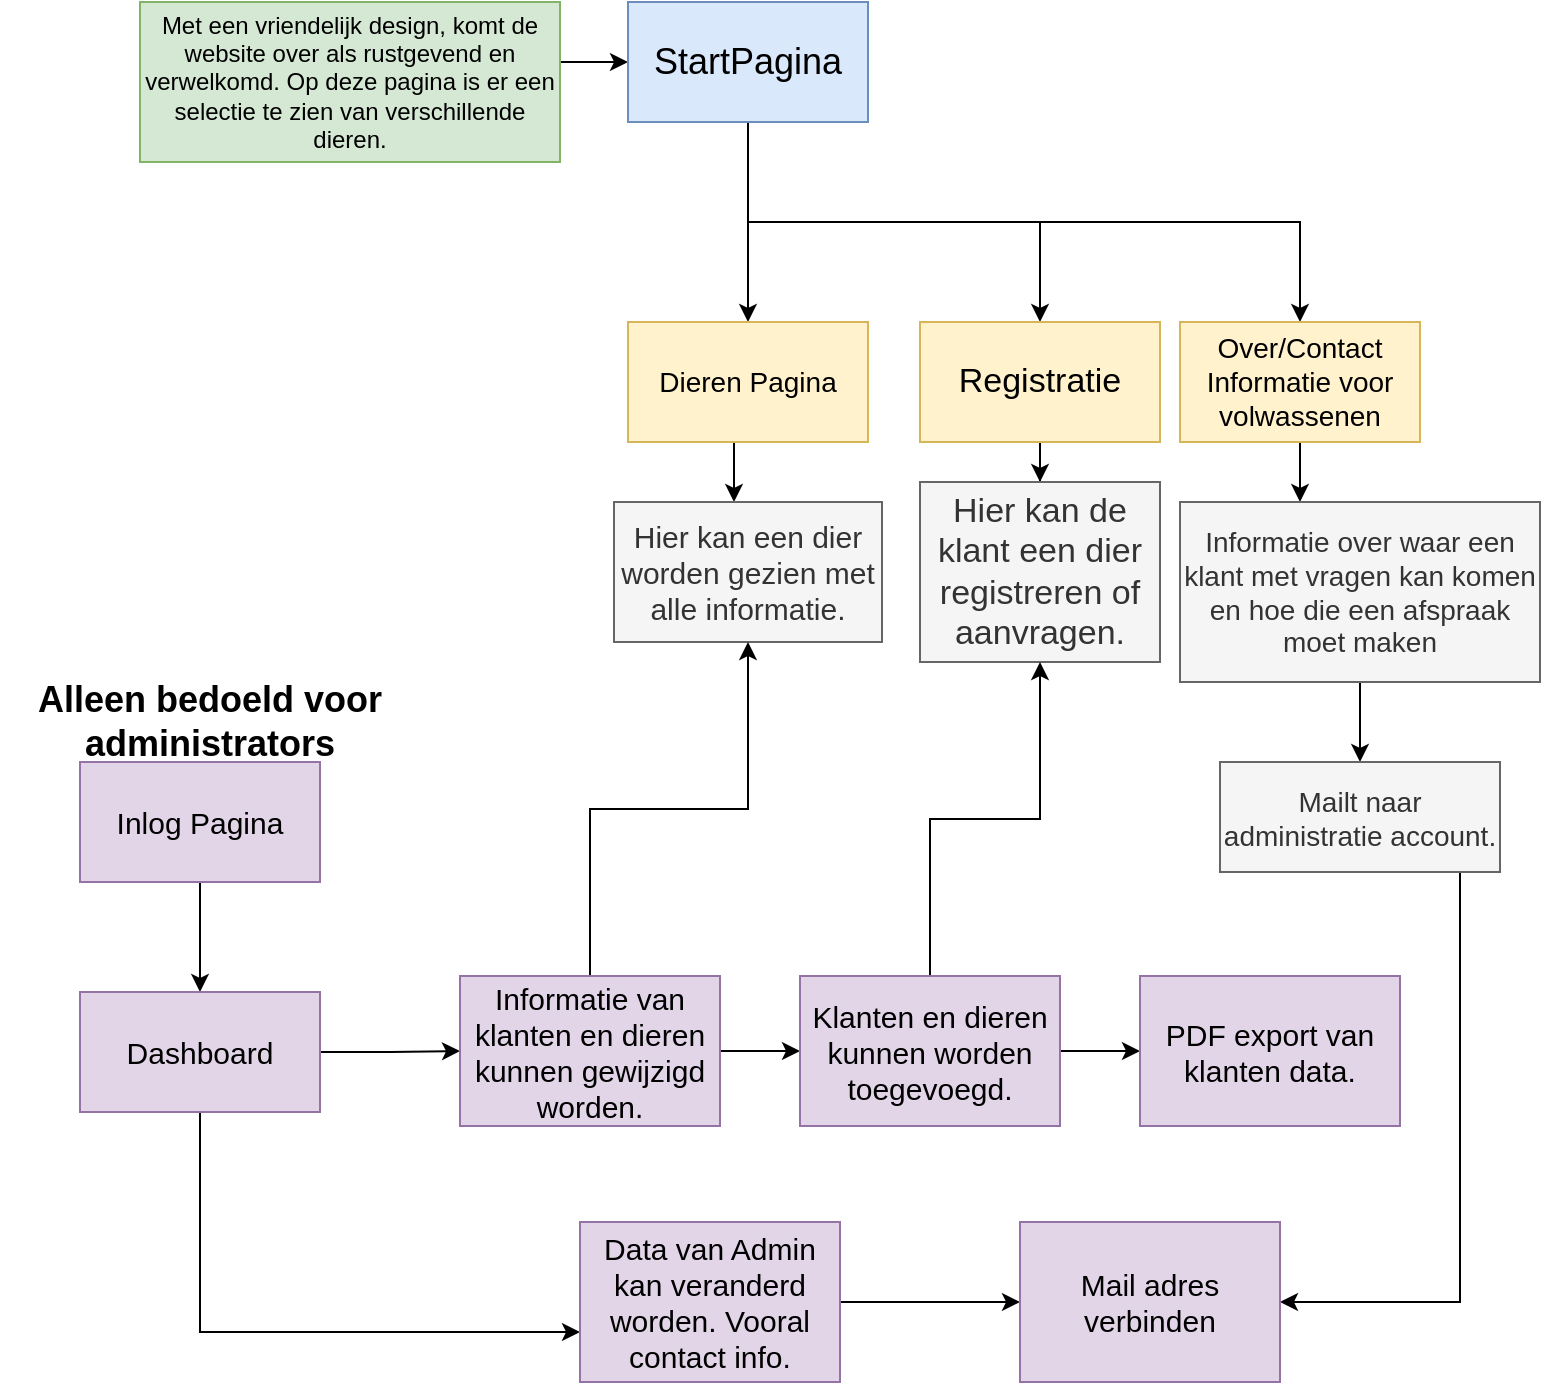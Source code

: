<mxfile version="14.7.3"><diagram id="rbChxdwlRMqvk3EfwJOO" name="Page-1"><mxGraphModel dx="998" dy="548" grid="1" gridSize="10" guides="1" tooltips="1" connect="1" arrows="1" fold="1" page="1" pageScale="1" pageWidth="827" pageHeight="1169" math="0" shadow="0"><root><mxCell id="0"/><mxCell id="1" parent="0"/><mxCell id="8vizuf4M8iYqATBCEsIh-39" style="edgeStyle=orthogonalEdgeStyle;rounded=0;orthogonalLoop=1;jettySize=auto;html=1;entryX=0;entryY=0.5;entryDx=0;entryDy=0;" parent="1" source="8vizuf4M8iYqATBCEsIh-40" target="8vizuf4M8iYqATBCEsIh-45" edge="1"><mxGeometry relative="1" as="geometry"><Array as="points"><mxPoint x="330" y="90"/><mxPoint x="330" y="90"/></Array></mxGeometry></mxCell><mxCell id="8vizuf4M8iYqATBCEsIh-40" value="Met een vriendelijk design, komt de website over als rustgevend en verwelkomd. Op deze pagina is er een selectie te zien van verschillende dieren." style="rounded=0;whiteSpace=wrap;html=1;fillColor=#d5e8d4;strokeColor=#82b366;" parent="1" vertex="1"><mxGeometry x="110" y="60" width="210" height="80" as="geometry"/></mxCell><mxCell id="8vizuf4M8iYqATBCEsIh-41" style="edgeStyle=orthogonalEdgeStyle;rounded=0;orthogonalLoop=1;jettySize=auto;html=1;" parent="1" source="8vizuf4M8iYqATBCEsIh-45" target="8vizuf4M8iYqATBCEsIh-48" edge="1"><mxGeometry relative="1" as="geometry"/></mxCell><mxCell id="8vizuf4M8iYqATBCEsIh-42" style="edgeStyle=orthogonalEdgeStyle;rounded=0;orthogonalLoop=1;jettySize=auto;html=1;exitX=0.5;exitY=1;exitDx=0;exitDy=0;entryX=0.5;entryY=0;entryDx=0;entryDy=0;" parent="1" source="8vizuf4M8iYqATBCEsIh-45" target="8vizuf4M8iYqATBCEsIh-49" edge="1"><mxGeometry relative="1" as="geometry"/></mxCell><mxCell id="qH_LQcoUR-8m7tdJHLwV-1" style="edgeStyle=orthogonalEdgeStyle;rounded=0;orthogonalLoop=1;jettySize=auto;html=1;entryX=0.5;entryY=0;entryDx=0;entryDy=0;" edge="1" parent="1" source="8vizuf4M8iYqATBCEsIh-45" target="8vizuf4M8iYqATBCEsIh-46"><mxGeometry relative="1" as="geometry"><Array as="points"><mxPoint x="414" y="170"/><mxPoint x="690" y="170"/></Array></mxGeometry></mxCell><mxCell id="8vizuf4M8iYqATBCEsIh-45" value="&lt;font style=&quot;font-size: 18px&quot;&gt;StartPagina&lt;/font&gt;" style="rounded=0;whiteSpace=wrap;html=1;fillColor=#dae8fc;strokeColor=#6c8ebf;" parent="1" vertex="1"><mxGeometry x="354" y="60" width="120" height="60" as="geometry"/></mxCell><mxCell id="qH_LQcoUR-8m7tdJHLwV-12" value="" style="edgeStyle=orthogonalEdgeStyle;rounded=0;orthogonalLoop=1;jettySize=auto;html=1;" edge="1" parent="1" source="8vizuf4M8iYqATBCEsIh-46" target="qH_LQcoUR-8m7tdJHLwV-11"><mxGeometry relative="1" as="geometry"><Array as="points"><mxPoint x="690" y="300"/><mxPoint x="690" y="300"/></Array></mxGeometry></mxCell><mxCell id="8vizuf4M8iYqATBCEsIh-46" value="&lt;font style=&quot;font-size: 14px&quot;&gt;Over/Contact&lt;br&gt;Informatie voor volwassenen&lt;br&gt;&lt;/font&gt;" style="rounded=0;whiteSpace=wrap;html=1;fillColor=#fff2cc;strokeColor=#d6b656;" parent="1" vertex="1"><mxGeometry x="630" y="220" width="120" height="60" as="geometry"/></mxCell><mxCell id="8vizuf4M8iYqATBCEsIh-47" style="edgeStyle=orthogonalEdgeStyle;rounded=0;orthogonalLoop=1;jettySize=auto;html=1;" parent="1" source="8vizuf4M8iYqATBCEsIh-48" target="8vizuf4M8iYqATBCEsIh-50" edge="1"><mxGeometry relative="1" as="geometry"><Array as="points"><mxPoint x="407" y="290"/><mxPoint x="407" y="290"/></Array></mxGeometry></mxCell><mxCell id="8vizuf4M8iYqATBCEsIh-48" value="&lt;font style=&quot;font-size: 14px&quot;&gt;Dieren Pagina&lt;/font&gt;" style="rounded=0;whiteSpace=wrap;html=1;fillColor=#fff2cc;strokeColor=#d6b656;" parent="1" vertex="1"><mxGeometry x="354" y="220" width="120" height="60" as="geometry"/></mxCell><mxCell id="qH_LQcoUR-8m7tdJHLwV-7" value="" style="edgeStyle=orthogonalEdgeStyle;rounded=0;orthogonalLoop=1;jettySize=auto;html=1;" edge="1" parent="1" source="8vizuf4M8iYqATBCEsIh-49" target="qH_LQcoUR-8m7tdJHLwV-6"><mxGeometry relative="1" as="geometry"/></mxCell><mxCell id="8vizuf4M8iYqATBCEsIh-49" value="&lt;span style=&quot;font-size: 17px&quot;&gt;Registratie&lt;/span&gt;" style="rounded=0;whiteSpace=wrap;html=1;fillColor=#fff2cc;strokeColor=#d6b656;" parent="1" vertex="1"><mxGeometry x="500" y="220" width="120" height="60" as="geometry"/></mxCell><mxCell id="8vizuf4M8iYqATBCEsIh-50" value="&lt;font style=&quot;font-size: 15px&quot;&gt;Hier kan een dier worden gezien met alle informatie.&lt;/font&gt;" style="rounded=0;whiteSpace=wrap;html=1;fillColor=#f5f5f5;strokeColor=#666666;fontColor=#333333;" parent="1" vertex="1"><mxGeometry x="347" y="310" width="134" height="70" as="geometry"/></mxCell><mxCell id="qH_LQcoUR-8m7tdJHLwV-5" value="" style="edgeStyle=orthogonalEdgeStyle;rounded=0;orthogonalLoop=1;jettySize=auto;html=1;" edge="1" parent="1" source="qH_LQcoUR-8m7tdJHLwV-2" target="qH_LQcoUR-8m7tdJHLwV-4"><mxGeometry relative="1" as="geometry"/></mxCell><mxCell id="qH_LQcoUR-8m7tdJHLwV-2" value="&lt;font style=&quot;font-size: 15px&quot;&gt;Inlog Pagina&lt;/font&gt;" style="rounded=0;whiteSpace=wrap;html=1;fillColor=#e1d5e7;strokeColor=#9673a6;" vertex="1" parent="1"><mxGeometry x="80" y="440" width="120" height="60" as="geometry"/></mxCell><mxCell id="qH_LQcoUR-8m7tdJHLwV-3" value="&lt;font style=&quot;font-size: 18px&quot;&gt;&lt;b&gt;Alleen bedoeld voor administrators&lt;/b&gt;&lt;/font&gt;" style="text;html=1;strokeColor=none;fillColor=none;align=center;verticalAlign=middle;whiteSpace=wrap;rounded=0;" vertex="1" parent="1"><mxGeometry x="40" y="410" width="210" height="20" as="geometry"/></mxCell><mxCell id="qH_LQcoUR-8m7tdJHLwV-14" value="" style="edgeStyle=orthogonalEdgeStyle;rounded=0;orthogonalLoop=1;jettySize=auto;html=1;" edge="1" parent="1" source="qH_LQcoUR-8m7tdJHLwV-4" target="qH_LQcoUR-8m7tdJHLwV-13"><mxGeometry relative="1" as="geometry"/></mxCell><mxCell id="qH_LQcoUR-8m7tdJHLwV-26" value="" style="edgeStyle=orthogonalEdgeStyle;rounded=0;orthogonalLoop=1;jettySize=auto;html=1;" edge="1" parent="1" source="qH_LQcoUR-8m7tdJHLwV-4" target="qH_LQcoUR-8m7tdJHLwV-25"><mxGeometry relative="1" as="geometry"><Array as="points"><mxPoint x="140" y="725"/></Array></mxGeometry></mxCell><mxCell id="qH_LQcoUR-8m7tdJHLwV-4" value="&lt;font style=&quot;font-size: 15px&quot;&gt;Dashboard&lt;/font&gt;" style="rounded=0;whiteSpace=wrap;html=1;fillColor=#e1d5e7;strokeColor=#9673a6;" vertex="1" parent="1"><mxGeometry x="80" y="555" width="120" height="60" as="geometry"/></mxCell><mxCell id="qH_LQcoUR-8m7tdJHLwV-6" value="&lt;span style=&quot;font-size: 17px&quot;&gt;Hier kan de klant een dier registreren of aanvragen.&lt;/span&gt;" style="rounded=0;whiteSpace=wrap;html=1;fillColor=#f5f5f5;strokeColor=#666666;fontColor=#333333;" vertex="1" parent="1"><mxGeometry x="500" y="300" width="120" height="90" as="geometry"/></mxCell><mxCell id="qH_LQcoUR-8m7tdJHLwV-24" value="" style="edgeStyle=orthogonalEdgeStyle;rounded=0;orthogonalLoop=1;jettySize=auto;html=1;" edge="1" parent="1" source="qH_LQcoUR-8m7tdJHLwV-11" target="qH_LQcoUR-8m7tdJHLwV-23"><mxGeometry relative="1" as="geometry"/></mxCell><mxCell id="qH_LQcoUR-8m7tdJHLwV-11" value="&lt;font style=&quot;font-size: 14px&quot;&gt;Informatie over waar een klant met vragen kan komen en hoe die een afspraak moet maken&lt;br&gt;&lt;/font&gt;" style="rounded=0;whiteSpace=wrap;html=1;fillColor=#f5f5f5;strokeColor=#666666;fontColor=#333333;" vertex="1" parent="1"><mxGeometry x="630" y="310" width="180" height="90" as="geometry"/></mxCell><mxCell id="qH_LQcoUR-8m7tdJHLwV-15" style="edgeStyle=orthogonalEdgeStyle;rounded=0;orthogonalLoop=1;jettySize=auto;html=1;entryX=0.5;entryY=1;entryDx=0;entryDy=0;" edge="1" parent="1" source="qH_LQcoUR-8m7tdJHLwV-13" target="8vizuf4M8iYqATBCEsIh-50"><mxGeometry relative="1" as="geometry"/></mxCell><mxCell id="qH_LQcoUR-8m7tdJHLwV-17" value="" style="edgeStyle=orthogonalEdgeStyle;rounded=0;orthogonalLoop=1;jettySize=auto;html=1;" edge="1" parent="1" source="qH_LQcoUR-8m7tdJHLwV-13" target="qH_LQcoUR-8m7tdJHLwV-16"><mxGeometry relative="1" as="geometry"/></mxCell><mxCell id="qH_LQcoUR-8m7tdJHLwV-13" value="&lt;font style=&quot;font-size: 15px&quot;&gt;Informatie van klanten en dieren kunnen gewijzigd worden.&lt;/font&gt;" style="rounded=0;whiteSpace=wrap;html=1;fillColor=#e1d5e7;strokeColor=#9673a6;" vertex="1" parent="1"><mxGeometry x="270" y="547" width="130" height="75" as="geometry"/></mxCell><mxCell id="qH_LQcoUR-8m7tdJHLwV-20" value="" style="edgeStyle=orthogonalEdgeStyle;rounded=0;orthogonalLoop=1;jettySize=auto;html=1;" edge="1" parent="1" source="qH_LQcoUR-8m7tdJHLwV-16" target="qH_LQcoUR-8m7tdJHLwV-19"><mxGeometry relative="1" as="geometry"/></mxCell><mxCell id="qH_LQcoUR-8m7tdJHLwV-21" style="edgeStyle=orthogonalEdgeStyle;rounded=0;orthogonalLoop=1;jettySize=auto;html=1;entryX=0.5;entryY=1;entryDx=0;entryDy=0;" edge="1" parent="1" source="qH_LQcoUR-8m7tdJHLwV-16" target="qH_LQcoUR-8m7tdJHLwV-6"><mxGeometry relative="1" as="geometry"/></mxCell><mxCell id="qH_LQcoUR-8m7tdJHLwV-16" value="&lt;font style=&quot;font-size: 15px&quot;&gt;Klanten en dieren kunnen worden toegevoegd.&lt;/font&gt;" style="rounded=0;whiteSpace=wrap;html=1;fillColor=#e1d5e7;strokeColor=#9673a6;" vertex="1" parent="1"><mxGeometry x="440" y="547" width="130" height="75" as="geometry"/></mxCell><mxCell id="qH_LQcoUR-8m7tdJHLwV-19" value="&lt;font style=&quot;font-size: 15px&quot;&gt;PDF export van klanten data.&lt;/font&gt;" style="rounded=0;whiteSpace=wrap;html=1;fillColor=#e1d5e7;strokeColor=#9673a6;" vertex="1" parent="1"><mxGeometry x="610" y="547" width="130" height="75" as="geometry"/></mxCell><mxCell id="qH_LQcoUR-8m7tdJHLwV-30" style="edgeStyle=orthogonalEdgeStyle;rounded=0;orthogonalLoop=1;jettySize=auto;html=1;entryX=1;entryY=0.5;entryDx=0;entryDy=0;" edge="1" parent="1" source="qH_LQcoUR-8m7tdJHLwV-23" target="qH_LQcoUR-8m7tdJHLwV-28"><mxGeometry relative="1" as="geometry"><Array as="points"><mxPoint x="770" y="710"/></Array></mxGeometry></mxCell><mxCell id="qH_LQcoUR-8m7tdJHLwV-23" value="&lt;font style=&quot;font-size: 14px&quot;&gt;Mailt naar administratie account.&lt;br&gt;&lt;/font&gt;" style="rounded=0;whiteSpace=wrap;html=1;fillColor=#f5f5f5;strokeColor=#666666;fontColor=#333333;" vertex="1" parent="1"><mxGeometry x="650" y="440" width="140" height="55" as="geometry"/></mxCell><mxCell id="qH_LQcoUR-8m7tdJHLwV-29" value="" style="edgeStyle=orthogonalEdgeStyle;rounded=0;orthogonalLoop=1;jettySize=auto;html=1;" edge="1" parent="1" source="qH_LQcoUR-8m7tdJHLwV-25" target="qH_LQcoUR-8m7tdJHLwV-28"><mxGeometry relative="1" as="geometry"/></mxCell><mxCell id="qH_LQcoUR-8m7tdJHLwV-25" value="&lt;font style=&quot;font-size: 15px&quot;&gt;Data van Admin kan veranderd worden. Vooral contact info.&lt;/font&gt;" style="rounded=0;whiteSpace=wrap;html=1;fillColor=#e1d5e7;strokeColor=#9673a6;" vertex="1" parent="1"><mxGeometry x="330" y="670" width="130" height="80" as="geometry"/></mxCell><mxCell id="qH_LQcoUR-8m7tdJHLwV-28" value="&lt;font style=&quot;font-size: 15px&quot;&gt;Mail adres verbinden&lt;/font&gt;" style="rounded=0;whiteSpace=wrap;html=1;fillColor=#e1d5e7;strokeColor=#9673a6;" vertex="1" parent="1"><mxGeometry x="550" y="670" width="130" height="80" as="geometry"/></mxCell></root></mxGraphModel></diagram></mxfile>